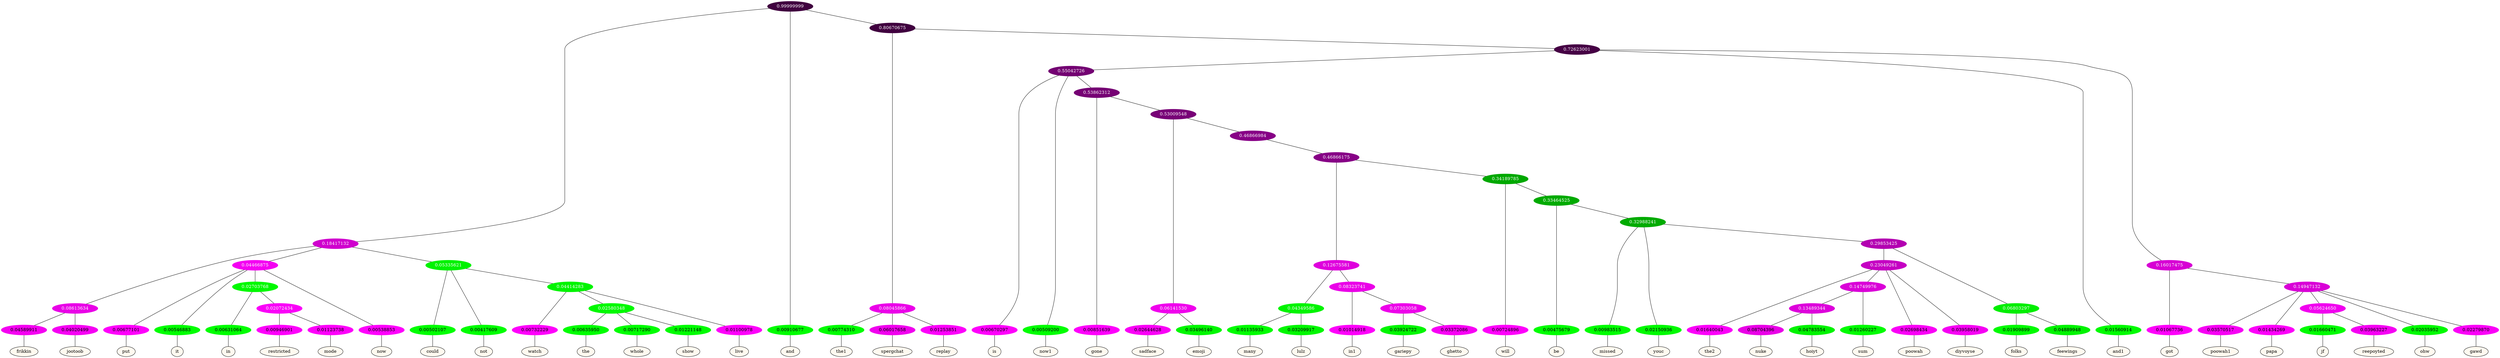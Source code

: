graph {
	node [format=png height=0.15 nodesep=0.001 ordering=out overlap=prism overlap_scaling=0.01 ranksep=0.001 ratio=0.2 style=filled width=0.15]
	{
		rank=same
		a_w_9 [label=frikkin color=black fillcolor=floralwhite style="filled,solid"]
		a_w_10 [label=jootoob color=black fillcolor=floralwhite style="filled,solid"]
		a_w_11 [label=put color=black fillcolor=floralwhite style="filled,solid"]
		a_w_12 [label=it color=black fillcolor=floralwhite style="filled,solid"]
		a_w_24 [label=in color=black fillcolor=floralwhite style="filled,solid"]
		a_w_34 [label=restricted color=black fillcolor=floralwhite style="filled,solid"]
		a_w_35 [label=mode color=black fillcolor=floralwhite style="filled,solid"]
		a_w_14 [label=now color=black fillcolor=floralwhite style="filled,solid"]
		a_w_15 [label=could color=black fillcolor=floralwhite style="filled,solid"]
		a_w_16 [label=not color=black fillcolor=floralwhite style="filled,solid"]
		a_w_26 [label=watch color=black fillcolor=floralwhite style="filled,solid"]
		a_w_36 [label=the color=black fillcolor=floralwhite style="filled,solid"]
		a_w_37 [label=whole color=black fillcolor=floralwhite style="filled,solid"]
		a_w_38 [label=show color=black fillcolor=floralwhite style="filled,solid"]
		a_w_28 [label=live color=black fillcolor=floralwhite style="filled,solid"]
		a_w_2 [label=and color=black fillcolor=floralwhite style="filled,solid"]
		a_w_18 [label=the1 color=black fillcolor=floralwhite style="filled,solid"]
		a_w_19 [label=spergchat color=black fillcolor=floralwhite style="filled,solid"]
		a_w_20 [label=replay color=black fillcolor=floralwhite style="filled,solid"]
		a_w_29 [label=is color=black fillcolor=floralwhite style="filled,solid"]
		a_w_30 [label=now1 color=black fillcolor=floralwhite style="filled,solid"]
		a_w_39 [label=gone color=black fillcolor=floralwhite style="filled,solid"]
		a_w_50 [label=sadface color=black fillcolor=floralwhite style="filled,solid"]
		a_w_51 [label=emoji color=black fillcolor=floralwhite style="filled,solid"]
		a_w_59 [label=many color=black fillcolor=floralwhite style="filled,solid"]
		a_w_60 [label=lulz color=black fillcolor=floralwhite style="filled,solid"]
		a_w_61 [label=in1 color=black fillcolor=floralwhite style="filled,solid"]
		a_w_65 [label=gariepy color=black fillcolor=floralwhite style="filled,solid"]
		a_w_66 [label=ghetto color=black fillcolor=floralwhite style="filled,solid"]
		a_w_57 [label=will color=black fillcolor=floralwhite style="filled,solid"]
		a_w_63 [label=be color=black fillcolor=floralwhite style="filled,solid"]
		a_w_67 [label=missed color=black fillcolor=floralwhite style="filled,solid"]
		a_w_68 [label=youc color=black fillcolor=floralwhite style="filled,solid"]
		a_w_72 [label=the2 color=black fillcolor=floralwhite style="filled,solid"]
		a_w_80 [label=nuke color=black fillcolor=floralwhite style="filled,solid"]
		a_w_81 [label=hoiyt color=black fillcolor=floralwhite style="filled,solid"]
		a_w_79 [label=sum color=black fillcolor=floralwhite style="filled,solid"]
		a_w_74 [label=poowah color=black fillcolor=floralwhite style="filled,solid"]
		a_w_75 [label=diyvoyse color=black fillcolor=floralwhite style="filled,solid"]
		a_w_76 [label=folks color=black fillcolor=floralwhite style="filled,solid"]
		a_w_77 [label=feewings color=black fillcolor=floralwhite style="filled,solid"]
		a_w_22 [label=and1 color=black fillcolor=floralwhite style="filled,solid"]
		a_w_32 [label=got color=black fillcolor=floralwhite style="filled,solid"]
		a_w_41 [label=poowah1 color=black fillcolor=floralwhite style="filled,solid"]
		a_w_42 [label=papa color=black fillcolor=floralwhite style="filled,solid"]
		a_w_48 [label=jf color=black fillcolor=floralwhite style="filled,solid"]
		a_w_49 [label=reepoyted color=black fillcolor=floralwhite style="filled,solid"]
		a_w_44 [label=ohw color=black fillcolor=floralwhite style="filled,solid"]
		a_w_45 [label=gawd color=black fillcolor=floralwhite style="filled,solid"]
	}
	a_n_9 -- a_w_9
	a_n_10 -- a_w_10
	a_n_11 -- a_w_11
	a_n_12 -- a_w_12
	a_n_24 -- a_w_24
	a_n_34 -- a_w_34
	a_n_35 -- a_w_35
	a_n_14 -- a_w_14
	a_n_15 -- a_w_15
	a_n_16 -- a_w_16
	a_n_26 -- a_w_26
	a_n_36 -- a_w_36
	a_n_37 -- a_w_37
	a_n_38 -- a_w_38
	a_n_28 -- a_w_28
	a_n_2 -- a_w_2
	a_n_18 -- a_w_18
	a_n_19 -- a_w_19
	a_n_20 -- a_w_20
	a_n_29 -- a_w_29
	a_n_30 -- a_w_30
	a_n_39 -- a_w_39
	a_n_50 -- a_w_50
	a_n_51 -- a_w_51
	a_n_59 -- a_w_59
	a_n_60 -- a_w_60
	a_n_61 -- a_w_61
	a_n_65 -- a_w_65
	a_n_66 -- a_w_66
	a_n_57 -- a_w_57
	a_n_63 -- a_w_63
	a_n_67 -- a_w_67
	a_n_68 -- a_w_68
	a_n_72 -- a_w_72
	a_n_80 -- a_w_80
	a_n_81 -- a_w_81
	a_n_79 -- a_w_79
	a_n_74 -- a_w_74
	a_n_75 -- a_w_75
	a_n_76 -- a_w_76
	a_n_77 -- a_w_77
	a_n_22 -- a_w_22
	a_n_32 -- a_w_32
	a_n_41 -- a_w_41
	a_n_42 -- a_w_42
	a_n_48 -- a_w_48
	a_n_49 -- a_w_49
	a_n_44 -- a_w_44
	a_n_45 -- a_w_45
	{
		rank=same
		a_n_9 [label=0.04589911 color="0.835 1.000 0.954" fontcolor=black]
		a_n_10 [label=0.04020499 color="0.835 1.000 0.960" fontcolor=black]
		a_n_11 [label=0.00677101 color="0.835 1.000 0.993" fontcolor=black]
		a_n_12 [label=0.00546883 color="0.334 1.000 0.995" fontcolor=black]
		a_n_24 [label=0.00631064 color="0.334 1.000 0.994" fontcolor=black]
		a_n_34 [label=0.00946901 color="0.835 1.000 0.991" fontcolor=black]
		a_n_35 [label=0.01123738 color="0.835 1.000 0.989" fontcolor=black]
		a_n_14 [label=0.00538853 color="0.835 1.000 0.995" fontcolor=black]
		a_n_15 [label=0.00502107 color="0.334 1.000 0.995" fontcolor=black]
		a_n_16 [label=0.00417609 color="0.334 1.000 0.996" fontcolor=black]
		a_n_26 [label=0.00732229 color="0.835 1.000 0.993" fontcolor=black]
		a_n_36 [label=0.00635950 color="0.334 1.000 0.994" fontcolor=black]
		a_n_37 [label=0.00717290 color="0.334 1.000 0.993" fontcolor=black]
		a_n_38 [label=0.01221148 color="0.334 1.000 0.988" fontcolor=black]
		a_n_28 [label=0.01100978 color="0.835 1.000 0.989" fontcolor=black]
		a_n_2 [label=0.00910677 color="0.334 1.000 0.991" fontcolor=black]
		a_n_18 [label=0.00774310 color="0.334 1.000 0.992" fontcolor=black]
		a_n_19 [label=0.06017658 color="0.835 1.000 0.940" fontcolor=black]
		a_n_20 [label=0.01253851 color="0.835 1.000 0.987" fontcolor=black]
		a_n_29 [label=0.00670297 color="0.835 1.000 0.993" fontcolor=black]
		a_n_30 [label=0.00509200 color="0.334 1.000 0.995" fontcolor=black]
		a_n_39 [label=0.00851639 color="0.835 1.000 0.991" fontcolor=black]
		a_n_50 [label=0.02644628 color="0.835 1.000 0.974" fontcolor=black]
		a_n_51 [label=0.03496140 color="0.334 1.000 0.965" fontcolor=black]
		a_n_59 [label=0.01135933 color="0.334 1.000 0.989" fontcolor=black]
		a_n_60 [label=0.03209917 color="0.334 1.000 0.968" fontcolor=black]
		a_n_61 [label=0.01014918 color="0.835 1.000 0.990" fontcolor=black]
		a_n_65 [label=0.03924722 color="0.334 1.000 0.961" fontcolor=black]
		a_n_66 [label=0.03372086 color="0.835 1.000 0.966" fontcolor=black]
		a_n_57 [label=0.00724896 color="0.835 1.000 0.993" fontcolor=black]
		a_n_63 [label=0.00475679 color="0.334 1.000 0.995" fontcolor=black]
		a_n_67 [label=0.00983515 color="0.334 1.000 0.990" fontcolor=black]
		a_n_68 [label=0.02150936 color="0.334 1.000 0.978" fontcolor=black]
		a_n_72 [label=0.01640043 color="0.835 1.000 0.984" fontcolor=black]
		a_n_80 [label=0.08704396 color="0.835 1.000 0.913" fontcolor=black]
		a_n_81 [label=0.04783554 color="0.334 1.000 0.952" fontcolor=black]
		a_n_79 [label=0.01260227 color="0.334 1.000 0.987" fontcolor=black]
		a_n_74 [label=0.02698434 color="0.835 1.000 0.973" fontcolor=black]
		a_n_75 [label=0.03958019 color="0.835 1.000 0.960" fontcolor=black]
		a_n_76 [label=0.01909899 color="0.334 1.000 0.981" fontcolor=black]
		a_n_77 [label=0.04889948 color="0.334 1.000 0.951" fontcolor=black]
		a_n_22 [label=0.01560914 color="0.334 1.000 0.984" fontcolor=black]
		a_n_32 [label=0.01067736 color="0.835 1.000 0.989" fontcolor=black]
		a_n_41 [label=0.03570517 color="0.835 1.000 0.964" fontcolor=black]
		a_n_42 [label=0.01434269 color="0.835 1.000 0.986" fontcolor=black]
		a_n_48 [label=0.01660471 color="0.334 1.000 0.983" fontcolor=black]
		a_n_49 [label=0.03963227 color="0.835 1.000 0.960" fontcolor=black]
		a_n_44 [label=0.02035952 color="0.334 1.000 0.980" fontcolor=black]
		a_n_45 [label=0.02279870 color="0.835 1.000 0.977" fontcolor=black]
	}
	a_n_0 [label=0.99999999 color="0.835 1.000 0.250" fontcolor=grey99]
	a_n_1 [label=0.18417132 color="0.835 1.000 0.816" fontcolor=grey99]
	a_n_0 -- a_n_1
	a_n_0 -- a_n_2
	a_n_3 [label=0.80670675 color="0.835 1.000 0.250" fontcolor=grey99]
	a_n_0 -- a_n_3
	a_n_4 [label=0.08613634 color="0.835 1.000 0.914" fontcolor=grey99]
	a_n_1 -- a_n_4
	a_n_5 [label=0.04466875 color="0.835 1.000 0.955" fontcolor=grey99]
	a_n_1 -- a_n_5
	a_n_6 [label=0.05335621 color="0.334 1.000 0.947" fontcolor=grey99]
	a_n_1 -- a_n_6
	a_n_7 [label=0.08045866 color="0.835 1.000 0.920" fontcolor=grey99]
	a_n_3 -- a_n_7
	a_n_8 [label=0.72623001 color="0.835 1.000 0.274" fontcolor=grey99]
	a_n_3 -- a_n_8
	a_n_4 -- a_n_9
	a_n_4 -- a_n_10
	a_n_5 -- a_n_11
	a_n_5 -- a_n_12
	a_n_13 [label=0.02703768 color="0.334 1.000 0.973" fontcolor=grey99]
	a_n_5 -- a_n_13
	a_n_5 -- a_n_14
	a_n_6 -- a_n_15
	a_n_6 -- a_n_16
	a_n_17 [label=0.04414283 color="0.334 1.000 0.956" fontcolor=grey99]
	a_n_6 -- a_n_17
	a_n_7 -- a_n_18
	a_n_7 -- a_n_19
	a_n_7 -- a_n_20
	a_n_21 [label=0.55042726 color="0.835 1.000 0.450" fontcolor=grey99]
	a_n_8 -- a_n_21
	a_n_8 -- a_n_22
	a_n_23 [label=0.16017475 color="0.835 1.000 0.840" fontcolor=grey99]
	a_n_8 -- a_n_23
	a_n_13 -- a_n_24
	a_n_25 [label=0.02072434 color="0.835 1.000 0.979" fontcolor=grey99]
	a_n_13 -- a_n_25
	a_n_17 -- a_n_26
	a_n_27 [label=0.02580348 color="0.334 1.000 0.974" fontcolor=grey99]
	a_n_17 -- a_n_27
	a_n_17 -- a_n_28
	a_n_21 -- a_n_29
	a_n_21 -- a_n_30
	a_n_31 [label=0.53862312 color="0.835 1.000 0.461" fontcolor=grey99]
	a_n_21 -- a_n_31
	a_n_23 -- a_n_32
	a_n_33 [label=0.14947132 color="0.835 1.000 0.851" fontcolor=grey99]
	a_n_23 -- a_n_33
	a_n_25 -- a_n_34
	a_n_25 -- a_n_35
	a_n_27 -- a_n_36
	a_n_27 -- a_n_37
	a_n_27 -- a_n_38
	a_n_31 -- a_n_39
	a_n_40 [label=0.53009548 color="0.835 1.000 0.470" fontcolor=grey99]
	a_n_31 -- a_n_40
	a_n_33 -- a_n_41
	a_n_33 -- a_n_42
	a_n_43 [label=0.05624650 color="0.835 1.000 0.944" fontcolor=grey99]
	a_n_33 -- a_n_43
	a_n_33 -- a_n_44
	a_n_33 -- a_n_45
	a_n_46 [label=0.06141530 color="0.835 1.000 0.939" fontcolor=grey99]
	a_n_40 -- a_n_46
	a_n_47 [label=0.46866984 color="0.835 1.000 0.531" fontcolor=grey99]
	a_n_40 -- a_n_47
	a_n_43 -- a_n_48
	a_n_43 -- a_n_49
	a_n_46 -- a_n_50
	a_n_46 -- a_n_51
	a_n_52 [label=0.46866175 color="0.835 1.000 0.531" fontcolor=grey99]
	a_n_47 -- a_n_52
	a_n_53 [label=0.12675581 color="0.835 1.000 0.873" fontcolor=grey99]
	a_n_52 -- a_n_53
	a_n_54 [label=0.34189785 color="0.334 1.000 0.658" fontcolor=grey99]
	a_n_52 -- a_n_54
	a_n_55 [label=0.04349586 color="0.334 1.000 0.957" fontcolor=grey99]
	a_n_53 -- a_n_55
	a_n_56 [label=0.08323741 color="0.835 1.000 0.917" fontcolor=grey99]
	a_n_53 -- a_n_56
	a_n_54 -- a_n_57
	a_n_58 [label=0.33464525 color="0.334 1.000 0.665" fontcolor=grey99]
	a_n_54 -- a_n_58
	a_n_55 -- a_n_59
	a_n_55 -- a_n_60
	a_n_56 -- a_n_61
	a_n_62 [label=0.07303058 color="0.835 1.000 0.927" fontcolor=grey99]
	a_n_56 -- a_n_62
	a_n_58 -- a_n_63
	a_n_64 [label=0.32988241 color="0.334 1.000 0.670" fontcolor=grey99]
	a_n_58 -- a_n_64
	a_n_62 -- a_n_65
	a_n_62 -- a_n_66
	a_n_64 -- a_n_67
	a_n_64 -- a_n_68
	a_n_69 [label=0.29853425 color="0.835 1.000 0.701" fontcolor=grey99]
	a_n_64 -- a_n_69
	a_n_70 [label=0.23049261 color="0.835 1.000 0.770" fontcolor=grey99]
	a_n_69 -- a_n_70
	a_n_71 [label=0.06803297 color="0.334 1.000 0.932" fontcolor=grey99]
	a_n_69 -- a_n_71
	a_n_70 -- a_n_72
	a_n_73 [label=0.14749976 color="0.835 1.000 0.853" fontcolor=grey99]
	a_n_70 -- a_n_73
	a_n_70 -- a_n_74
	a_n_70 -- a_n_75
	a_n_71 -- a_n_76
	a_n_71 -- a_n_77
	a_n_78 [label=0.13489344 color="0.835 1.000 0.865" fontcolor=grey99]
	a_n_73 -- a_n_78
	a_n_73 -- a_n_79
	a_n_78 -- a_n_80
	a_n_78 -- a_n_81
}
